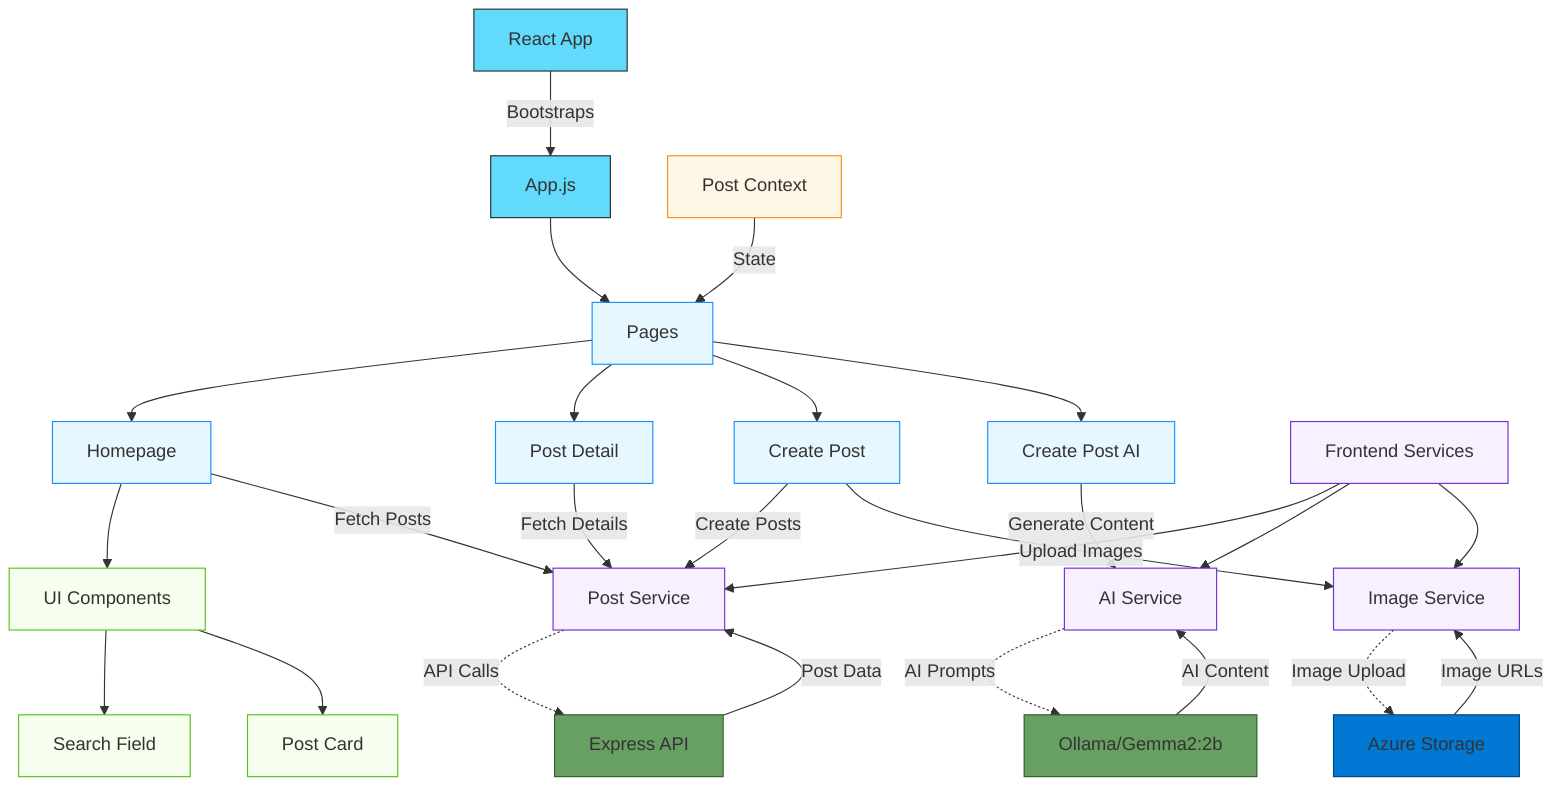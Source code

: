 flowchart TD
    %% Styling to match backend diagram
    classDef entry fill:#61dafb,stroke:#282c34,stroke-width:1px
    classDef page fill:#e6f7ff,stroke:#1890ff,stroke-width:1px
    classDef ui fill:#f6ffed,stroke:#52c41a,stroke-width:1px
    classDef context fill:#fff7e6,stroke:#fa8c16,stroke-width:1px
    classDef service fill:#f9f0ff,stroke:#722ed1,stroke-width:1px
    classDef backend fill:#68a063,stroke:#2e5e1f,stroke-width:1px
    classDef storage fill:#0078d4,stroke:#004578,stroke-width:1px

    %% Entry Point & Main Structure
    A[React App]:::entry -->|"Bootstraps"| B[App.js]:::entry
    
    %% Main Page Components
    B --> C[Pages]:::page
    
    %% Pages breakdown
    C --> C1[Homepage]:::page
    C --> C2[Post Detail]:::page
    C --> C3[Create Post]:::page
    C --> C4[Create Post AI]:::page
    
    %% UI Components - simplified
    C1 --> D1[UI Components]:::ui
    D1 --> D2[Search Field]:::ui
    D1 --> D3[Post Card]:::ui
    
    %% Context for State Management
    E[Post Context]:::context -->|"State"| C
    
    %% Services
    F[Frontend Services]:::service
    F --> F1[Post Service]:::service
    F --> F2[AI Service]:::service
    F --> F3[Image Service]:::service
    
    %% Service Connections
    C1 -->|"Fetch Posts"| F1
    C2 -->|"Fetch Details"| F1
    C3 -->|"Create Posts"| F1
    C3 -->|"Upload Images"| F3
    C4 -->|"Generate Content"| F2
    
    %% Backend connections
    F1 -.->|"API Calls"| G1[Express API]:::backend
    F2 -.->|"AI Prompts"| G2[Ollama/Gemma2:2b]:::backend
    F3 -.->|"Image Upload"| G3[Azure Storage]:::storage
    
    %% Return Data
    G1 -->|"Post Data"| F1
    G2 -->|"AI Content"| F2
    G3 -->|"Image URLs"| F3